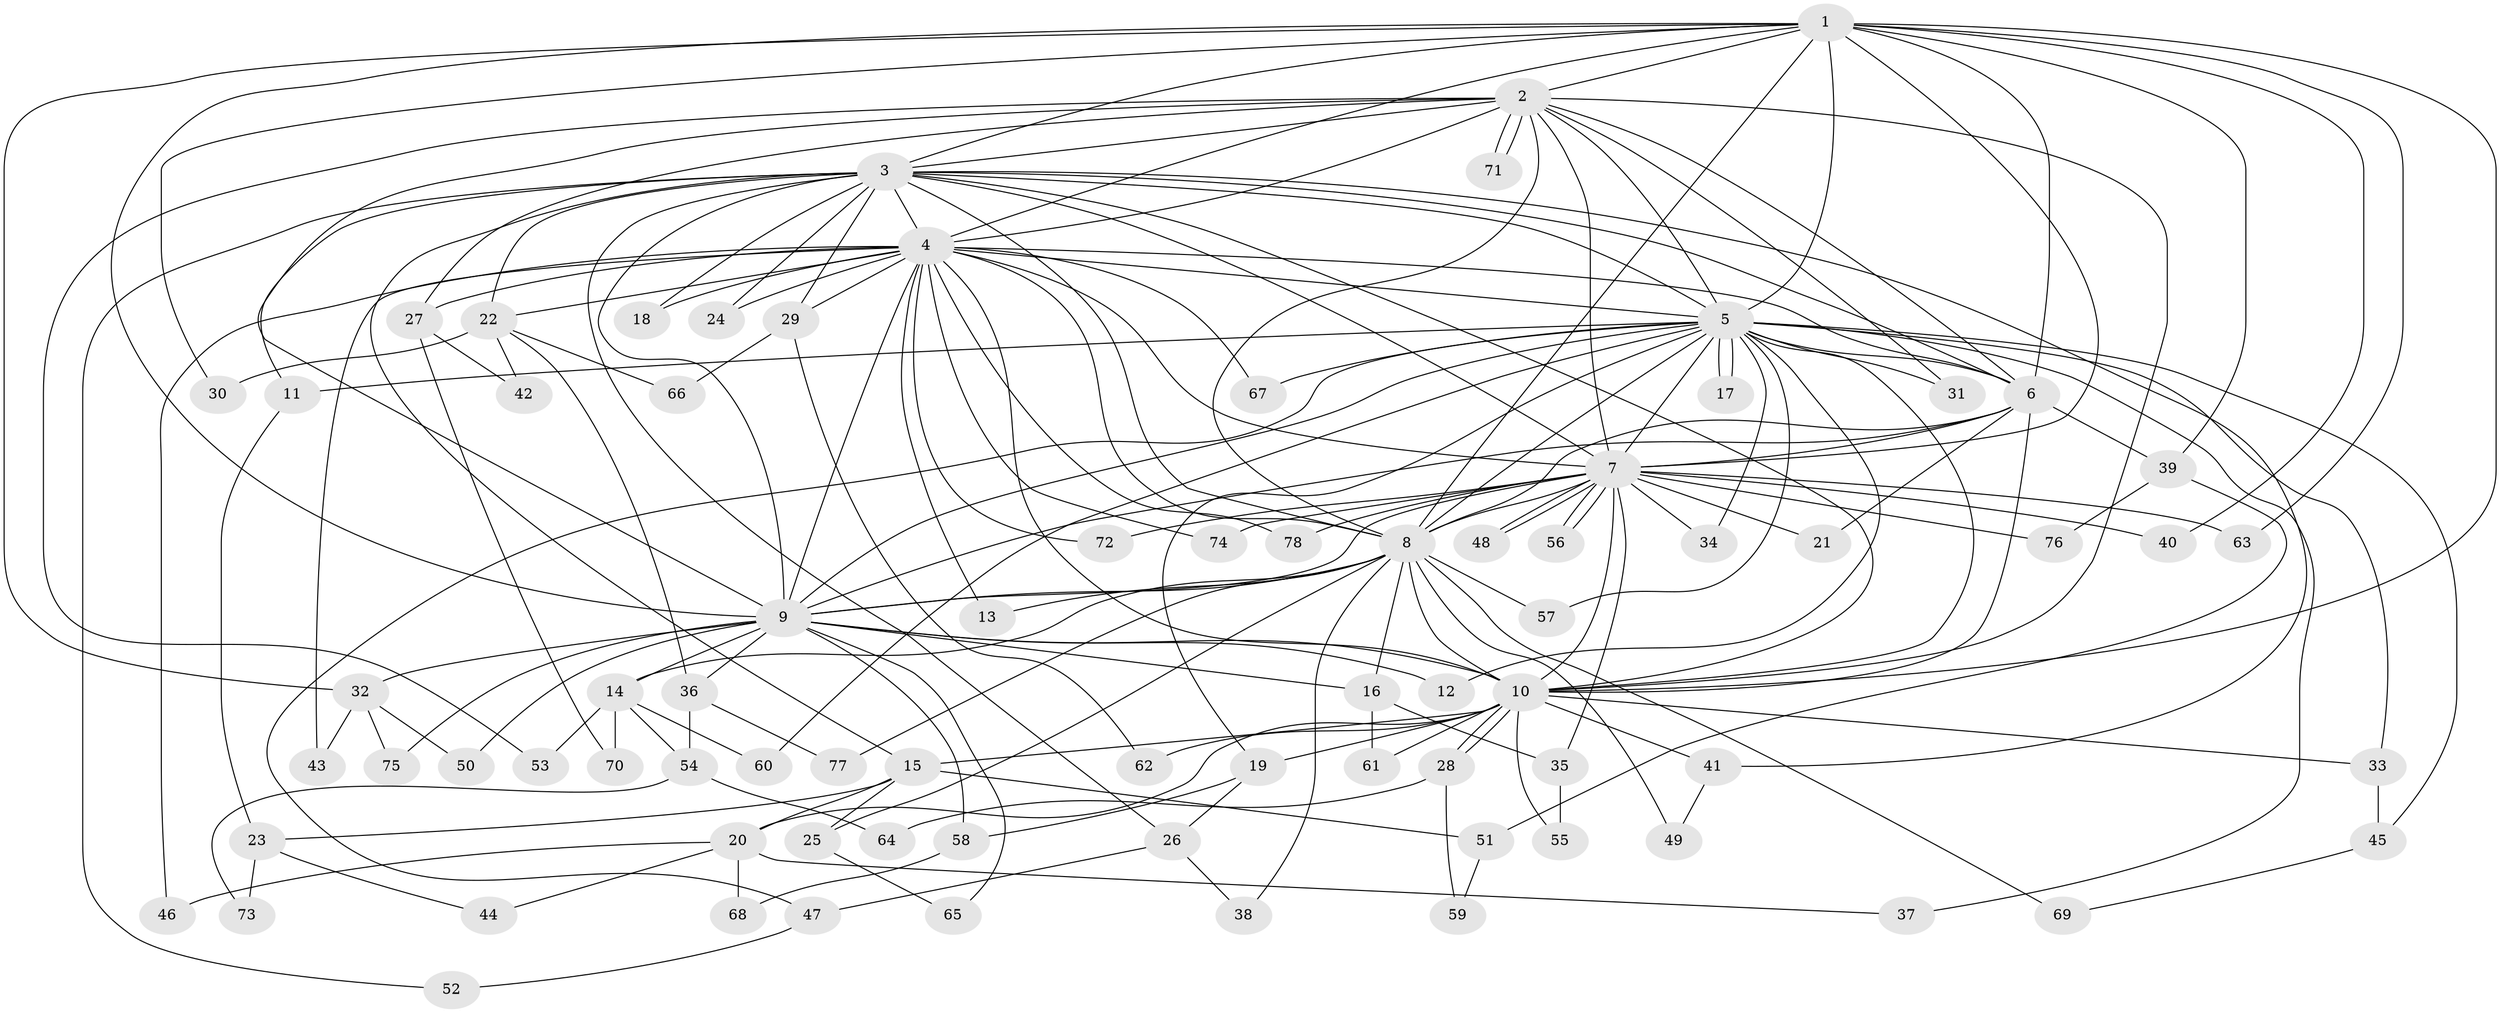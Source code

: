 // coarse degree distribution, {13: 0.03571428571428571, 24: 0.017857142857142856, 16: 0.017857142857142856, 18: 0.017857142857142856, 17: 0.03571428571428571, 15: 0.017857142857142856, 5: 0.03571428571428571, 2: 0.5535714285714286, 6: 0.07142857142857142, 7: 0.017857142857142856, 4: 0.10714285714285714, 3: 0.07142857142857142}
// Generated by graph-tools (version 1.1) at 2025/51/02/27/25 19:51:41]
// undirected, 78 vertices, 181 edges
graph export_dot {
graph [start="1"]
  node [color=gray90,style=filled];
  1;
  2;
  3;
  4;
  5;
  6;
  7;
  8;
  9;
  10;
  11;
  12;
  13;
  14;
  15;
  16;
  17;
  18;
  19;
  20;
  21;
  22;
  23;
  24;
  25;
  26;
  27;
  28;
  29;
  30;
  31;
  32;
  33;
  34;
  35;
  36;
  37;
  38;
  39;
  40;
  41;
  42;
  43;
  44;
  45;
  46;
  47;
  48;
  49;
  50;
  51;
  52;
  53;
  54;
  55;
  56;
  57;
  58;
  59;
  60;
  61;
  62;
  63;
  64;
  65;
  66;
  67;
  68;
  69;
  70;
  71;
  72;
  73;
  74;
  75;
  76;
  77;
  78;
  1 -- 2;
  1 -- 3;
  1 -- 4;
  1 -- 5;
  1 -- 6;
  1 -- 7;
  1 -- 8;
  1 -- 9;
  1 -- 10;
  1 -- 30;
  1 -- 32;
  1 -- 39;
  1 -- 40;
  1 -- 63;
  2 -- 3;
  2 -- 4;
  2 -- 5;
  2 -- 6;
  2 -- 7;
  2 -- 8;
  2 -- 9;
  2 -- 10;
  2 -- 27;
  2 -- 31;
  2 -- 53;
  2 -- 71;
  2 -- 71;
  3 -- 4;
  3 -- 5;
  3 -- 6;
  3 -- 7;
  3 -- 8;
  3 -- 9;
  3 -- 10;
  3 -- 11;
  3 -- 15;
  3 -- 18;
  3 -- 22;
  3 -- 24;
  3 -- 26;
  3 -- 29;
  3 -- 41;
  3 -- 52;
  4 -- 5;
  4 -- 6;
  4 -- 7;
  4 -- 8;
  4 -- 9;
  4 -- 10;
  4 -- 13;
  4 -- 18;
  4 -- 22;
  4 -- 24;
  4 -- 27;
  4 -- 29;
  4 -- 43;
  4 -- 46;
  4 -- 67;
  4 -- 72;
  4 -- 74;
  4 -- 78;
  5 -- 6;
  5 -- 7;
  5 -- 8;
  5 -- 9;
  5 -- 10;
  5 -- 11;
  5 -- 12;
  5 -- 17;
  5 -- 17;
  5 -- 19;
  5 -- 31;
  5 -- 33;
  5 -- 34;
  5 -- 37;
  5 -- 45;
  5 -- 47;
  5 -- 57;
  5 -- 60;
  5 -- 67;
  6 -- 7;
  6 -- 8;
  6 -- 9;
  6 -- 10;
  6 -- 21;
  6 -- 39;
  7 -- 8;
  7 -- 9;
  7 -- 10;
  7 -- 21;
  7 -- 34;
  7 -- 35;
  7 -- 40;
  7 -- 48;
  7 -- 48;
  7 -- 56;
  7 -- 56;
  7 -- 63;
  7 -- 72;
  7 -- 74;
  7 -- 76;
  7 -- 78;
  8 -- 9;
  8 -- 10;
  8 -- 13;
  8 -- 14;
  8 -- 16;
  8 -- 25;
  8 -- 38;
  8 -- 49;
  8 -- 57;
  8 -- 69;
  8 -- 77;
  9 -- 10;
  9 -- 12;
  9 -- 14;
  9 -- 16;
  9 -- 32;
  9 -- 36;
  9 -- 50;
  9 -- 58;
  9 -- 65;
  9 -- 75;
  10 -- 15;
  10 -- 19;
  10 -- 20;
  10 -- 28;
  10 -- 28;
  10 -- 33;
  10 -- 41;
  10 -- 55;
  10 -- 61;
  10 -- 62;
  11 -- 23;
  14 -- 53;
  14 -- 54;
  14 -- 60;
  14 -- 70;
  15 -- 20;
  15 -- 23;
  15 -- 25;
  15 -- 51;
  16 -- 35;
  16 -- 61;
  19 -- 26;
  19 -- 58;
  20 -- 37;
  20 -- 44;
  20 -- 46;
  20 -- 68;
  22 -- 30;
  22 -- 36;
  22 -- 42;
  22 -- 66;
  23 -- 44;
  23 -- 73;
  25 -- 65;
  26 -- 38;
  26 -- 47;
  27 -- 42;
  27 -- 70;
  28 -- 59;
  28 -- 64;
  29 -- 62;
  29 -- 66;
  32 -- 43;
  32 -- 50;
  32 -- 75;
  33 -- 45;
  35 -- 55;
  36 -- 54;
  36 -- 77;
  39 -- 51;
  39 -- 76;
  41 -- 49;
  45 -- 69;
  47 -- 52;
  51 -- 59;
  54 -- 64;
  54 -- 73;
  58 -- 68;
}
